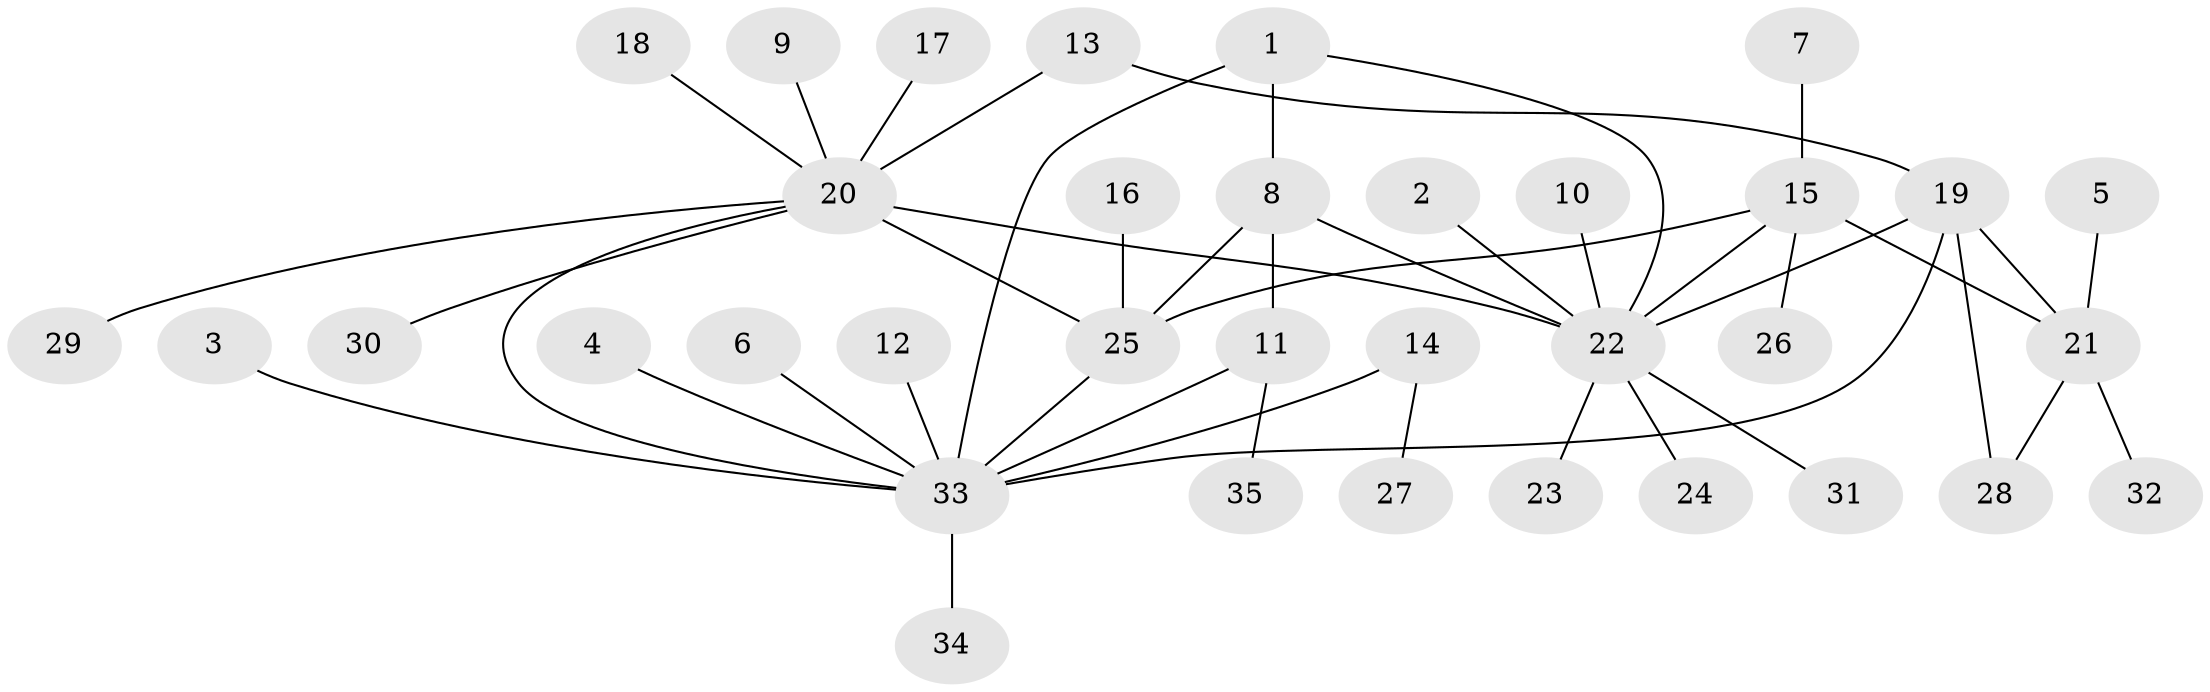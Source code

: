 // original degree distribution, {8: 0.04285714285714286, 2: 0.17142857142857143, 6: 0.02857142857142857, 3: 0.05714285714285714, 12: 0.02857142857142857, 4: 0.04285714285714286, 7: 0.02857142857142857, 1: 0.6}
// Generated by graph-tools (version 1.1) at 2025/50/03/09/25 03:50:40]
// undirected, 35 vertices, 44 edges
graph export_dot {
graph [start="1"]
  node [color=gray90,style=filled];
  1;
  2;
  3;
  4;
  5;
  6;
  7;
  8;
  9;
  10;
  11;
  12;
  13;
  14;
  15;
  16;
  17;
  18;
  19;
  20;
  21;
  22;
  23;
  24;
  25;
  26;
  27;
  28;
  29;
  30;
  31;
  32;
  33;
  34;
  35;
  1 -- 8 [weight=1.0];
  1 -- 22 [weight=1.0];
  1 -- 33 [weight=1.0];
  2 -- 22 [weight=1.0];
  3 -- 33 [weight=1.0];
  4 -- 33 [weight=1.0];
  5 -- 21 [weight=1.0];
  6 -- 33 [weight=1.0];
  7 -- 15 [weight=1.0];
  8 -- 11 [weight=1.0];
  8 -- 22 [weight=1.0];
  8 -- 25 [weight=1.0];
  9 -- 20 [weight=1.0];
  10 -- 22 [weight=1.0];
  11 -- 33 [weight=1.0];
  11 -- 35 [weight=1.0];
  12 -- 33 [weight=1.0];
  13 -- 19 [weight=1.0];
  13 -- 20 [weight=2.0];
  14 -- 27 [weight=1.0];
  14 -- 33 [weight=1.0];
  15 -- 21 [weight=1.0];
  15 -- 22 [weight=1.0];
  15 -- 25 [weight=2.0];
  15 -- 26 [weight=1.0];
  16 -- 25 [weight=1.0];
  17 -- 20 [weight=1.0];
  18 -- 20 [weight=1.0];
  19 -- 21 [weight=1.0];
  19 -- 22 [weight=1.0];
  19 -- 28 [weight=1.0];
  19 -- 33 [weight=1.0];
  20 -- 22 [weight=1.0];
  20 -- 25 [weight=1.0];
  20 -- 29 [weight=1.0];
  20 -- 30 [weight=1.0];
  20 -- 33 [weight=1.0];
  21 -- 28 [weight=1.0];
  21 -- 32 [weight=1.0];
  22 -- 23 [weight=1.0];
  22 -- 24 [weight=1.0];
  22 -- 31 [weight=1.0];
  25 -- 33 [weight=1.0];
  33 -- 34 [weight=1.0];
}
